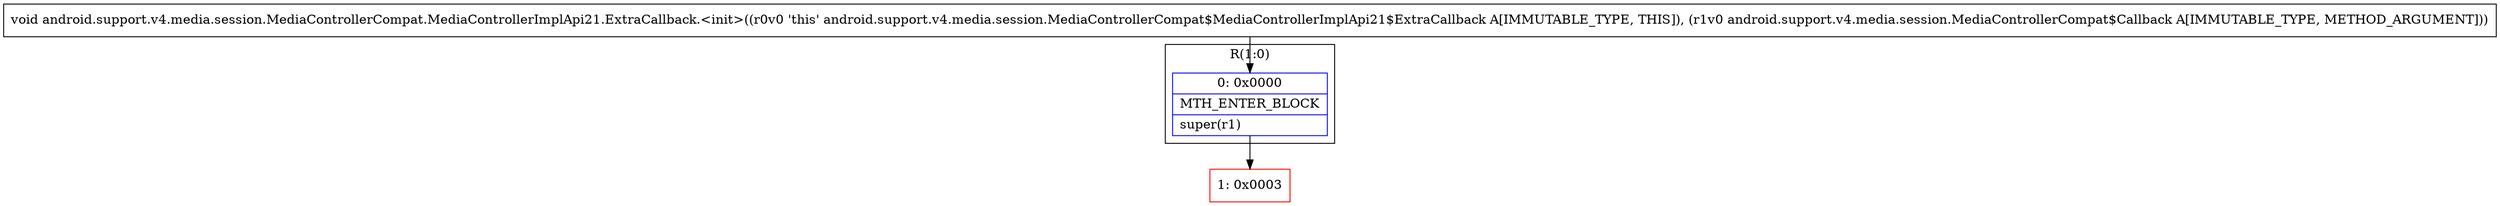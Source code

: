 digraph "CFG forandroid.support.v4.media.session.MediaControllerCompat.MediaControllerImplApi21.ExtraCallback.\<init\>(Landroid\/support\/v4\/media\/session\/MediaControllerCompat$Callback;)V" {
subgraph cluster_Region_1377621495 {
label = "R(1:0)";
node [shape=record,color=blue];
Node_0 [shape=record,label="{0\:\ 0x0000|MTH_ENTER_BLOCK\l|super(r1)\l}"];
}
Node_1 [shape=record,color=red,label="{1\:\ 0x0003}"];
MethodNode[shape=record,label="{void android.support.v4.media.session.MediaControllerCompat.MediaControllerImplApi21.ExtraCallback.\<init\>((r0v0 'this' android.support.v4.media.session.MediaControllerCompat$MediaControllerImplApi21$ExtraCallback A[IMMUTABLE_TYPE, THIS]), (r1v0 android.support.v4.media.session.MediaControllerCompat$Callback A[IMMUTABLE_TYPE, METHOD_ARGUMENT])) }"];
MethodNode -> Node_0;
Node_0 -> Node_1;
}

